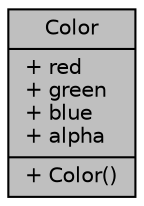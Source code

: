 digraph "Color"
{
  edge [fontname="Helvetica",fontsize="10",labelfontname="Helvetica",labelfontsize="10"];
  node [fontname="Helvetica",fontsize="10",shape=record];
  Node1 [label="{Color\n|+ red\l+ green\l+ blue\l+ alpha\l|+ Color()\l}",height=0.2,width=0.4,color="black", fillcolor="grey75", style="filled", fontcolor="black"];
}

